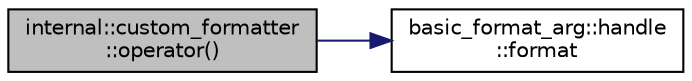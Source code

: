 digraph "internal::custom_formatter::operator()"
{
  edge [fontname="Helvetica",fontsize="10",labelfontname="Helvetica",labelfontsize="10"];
  node [fontname="Helvetica",fontsize="10",shape=record];
  rankdir="LR";
  Node1 [label="internal::custom_formatter\l::operator()",height=0.2,width=0.4,color="black", fillcolor="grey75", style="filled" fontcolor="black"];
  Node1 -> Node2 [color="midnightblue",fontsize="10",style="solid",fontname="Helvetica"];
  Node2 [label="basic_format_arg::handle\l::format",height=0.2,width=0.4,color="black", fillcolor="white", style="filled",URL="$classbasic__format__arg_1_1handle.html#abb79fe0dadbc199c0a7bd4de972119f1"];
}
